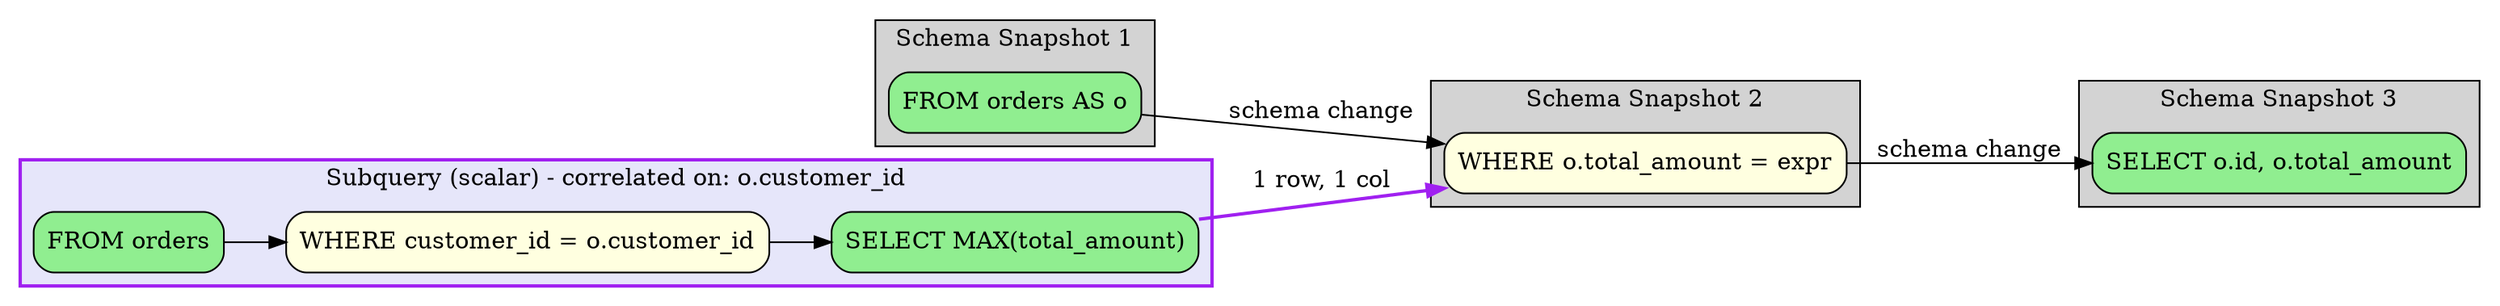 digraph sqloflow {
  rankdir=LR;
  node [shape=box, style=rounded];

  // Schema view with snapshots
  subgraph cluster_0 {
    label="Schema Snapshot 1";
    style=filled;
    fillcolor=lightgray;
    // Relations: o
    node_0 [label="FROM orders AS o", fillcolor=lightgreen, style="filled,rounded"];
  }
  subgraph cluster_1 {
    label="Schema Snapshot 2";
    style=filled;
    fillcolor=lightgray;
    // Relations: o, orders
    node_1 [label="WHERE o.total_amount = expr", fillcolor=lightyellow, style="filled,rounded"];
  }
  subgraph cluster_2 {
    label="Schema Snapshot 3";
    style=filled;
    fillcolor=lightgray;
    // Relations: _result
    node_3 [label="SELECT o.id, o.total_amount", fillcolor=lightgreen, style="filled,rounded"];
  }

  // Subquery 1
  subgraph cluster_node_2 {
    label="Subquery (scalar) - correlated on: o.customer_id";
    style=filled;
    fillcolor=lavender;
    color=purple;
    penwidth=2;
    subq_0_node_0 [label="FROM orders", fillcolor=lightgreen, style="filled,rounded"];
    subq_0_node_1 [label="WHERE customer_id = o.customer_id", fillcolor=lightyellow, style="filled,rounded"];
    subq_0_node_2 [label="SELECT MAX(total_amount)", fillcolor=lightgreen, style="filled,rounded"];
    subq_0_node_0 -> subq_0_node_1 [color=black];
    subq_0_node_1 -> subq_0_node_2 [color=black];
  }
  subq_0_node_2 -> node_1 [color=purple, style=bold, label="1 row, 1 col"];

  // Schema transformation edges
  node_0 -> node_1 [color=black, label="schema change"];
  node_1 -> node_3 [color=black, label="schema change"];
}